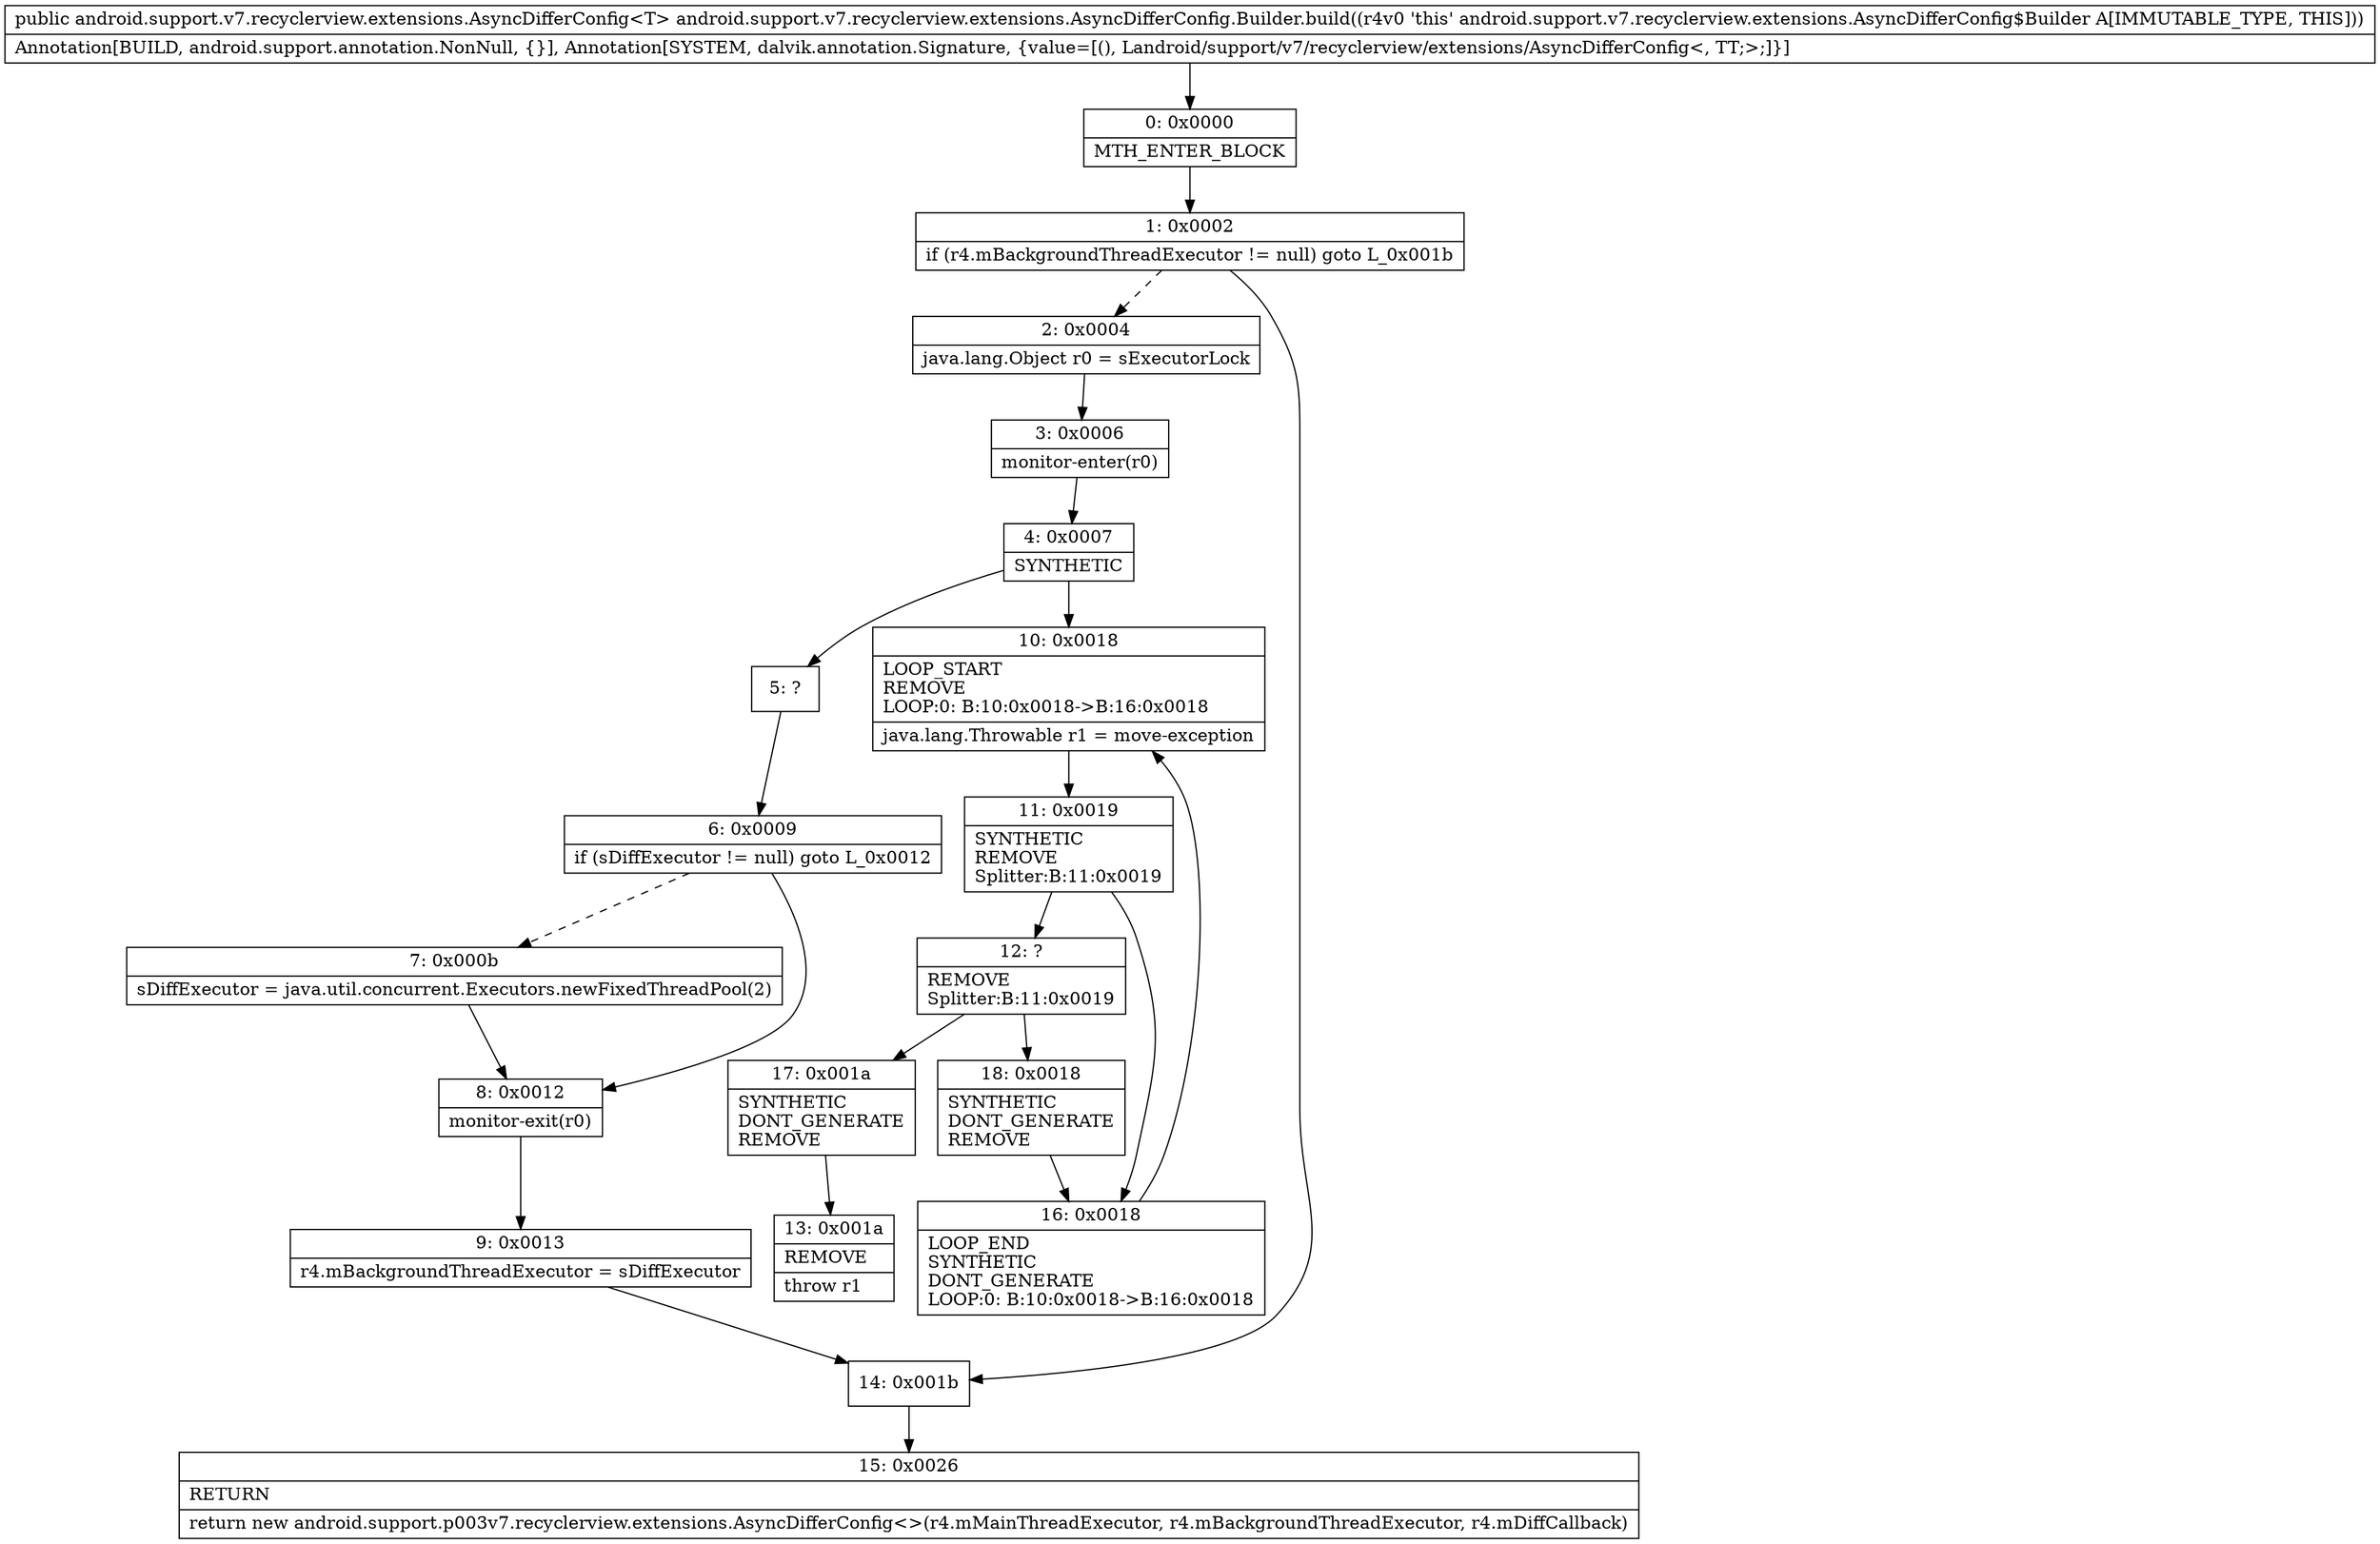 digraph "CFG forandroid.support.v7.recyclerview.extensions.AsyncDifferConfig.Builder.build()Landroid\/support\/v7\/recyclerview\/extensions\/AsyncDifferConfig;" {
Node_0 [shape=record,label="{0\:\ 0x0000|MTH_ENTER_BLOCK\l}"];
Node_1 [shape=record,label="{1\:\ 0x0002|if (r4.mBackgroundThreadExecutor != null) goto L_0x001b\l}"];
Node_2 [shape=record,label="{2\:\ 0x0004|java.lang.Object r0 = sExecutorLock\l}"];
Node_3 [shape=record,label="{3\:\ 0x0006|monitor\-enter(r0)\l}"];
Node_4 [shape=record,label="{4\:\ 0x0007|SYNTHETIC\l}"];
Node_5 [shape=record,label="{5\:\ ?}"];
Node_6 [shape=record,label="{6\:\ 0x0009|if (sDiffExecutor != null) goto L_0x0012\l}"];
Node_7 [shape=record,label="{7\:\ 0x000b|sDiffExecutor = java.util.concurrent.Executors.newFixedThreadPool(2)\l}"];
Node_8 [shape=record,label="{8\:\ 0x0012|monitor\-exit(r0)\l}"];
Node_9 [shape=record,label="{9\:\ 0x0013|r4.mBackgroundThreadExecutor = sDiffExecutor\l}"];
Node_10 [shape=record,label="{10\:\ 0x0018|LOOP_START\lREMOVE\lLOOP:0: B:10:0x0018\-\>B:16:0x0018\l|java.lang.Throwable r1 = move\-exception\l}"];
Node_11 [shape=record,label="{11\:\ 0x0019|SYNTHETIC\lREMOVE\lSplitter:B:11:0x0019\l}"];
Node_12 [shape=record,label="{12\:\ ?|REMOVE\lSplitter:B:11:0x0019\l}"];
Node_13 [shape=record,label="{13\:\ 0x001a|REMOVE\l|throw r1\l}"];
Node_14 [shape=record,label="{14\:\ 0x001b}"];
Node_15 [shape=record,label="{15\:\ 0x0026|RETURN\l|return new android.support.p003v7.recyclerview.extensions.AsyncDifferConfig\<\>(r4.mMainThreadExecutor, r4.mBackgroundThreadExecutor, r4.mDiffCallback)\l}"];
Node_16 [shape=record,label="{16\:\ 0x0018|LOOP_END\lSYNTHETIC\lDONT_GENERATE\lLOOP:0: B:10:0x0018\-\>B:16:0x0018\l}"];
Node_17 [shape=record,label="{17\:\ 0x001a|SYNTHETIC\lDONT_GENERATE\lREMOVE\l}"];
Node_18 [shape=record,label="{18\:\ 0x0018|SYNTHETIC\lDONT_GENERATE\lREMOVE\l}"];
MethodNode[shape=record,label="{public android.support.v7.recyclerview.extensions.AsyncDifferConfig\<T\> android.support.v7.recyclerview.extensions.AsyncDifferConfig.Builder.build((r4v0 'this' android.support.v7.recyclerview.extensions.AsyncDifferConfig$Builder A[IMMUTABLE_TYPE, THIS]))  | Annotation[BUILD, android.support.annotation.NonNull, \{\}], Annotation[SYSTEM, dalvik.annotation.Signature, \{value=[(), Landroid\/support\/v7\/recyclerview\/extensions\/AsyncDifferConfig\<, TT;\>;]\}]\l}"];
MethodNode -> Node_0;
Node_0 -> Node_1;
Node_1 -> Node_2[style=dashed];
Node_1 -> Node_14;
Node_2 -> Node_3;
Node_3 -> Node_4;
Node_4 -> Node_5;
Node_4 -> Node_10;
Node_5 -> Node_6;
Node_6 -> Node_7[style=dashed];
Node_6 -> Node_8;
Node_7 -> Node_8;
Node_8 -> Node_9;
Node_9 -> Node_14;
Node_10 -> Node_11;
Node_11 -> Node_12;
Node_11 -> Node_16;
Node_12 -> Node_17;
Node_12 -> Node_18;
Node_14 -> Node_15;
Node_16 -> Node_10;
Node_17 -> Node_13;
Node_18 -> Node_16;
}

